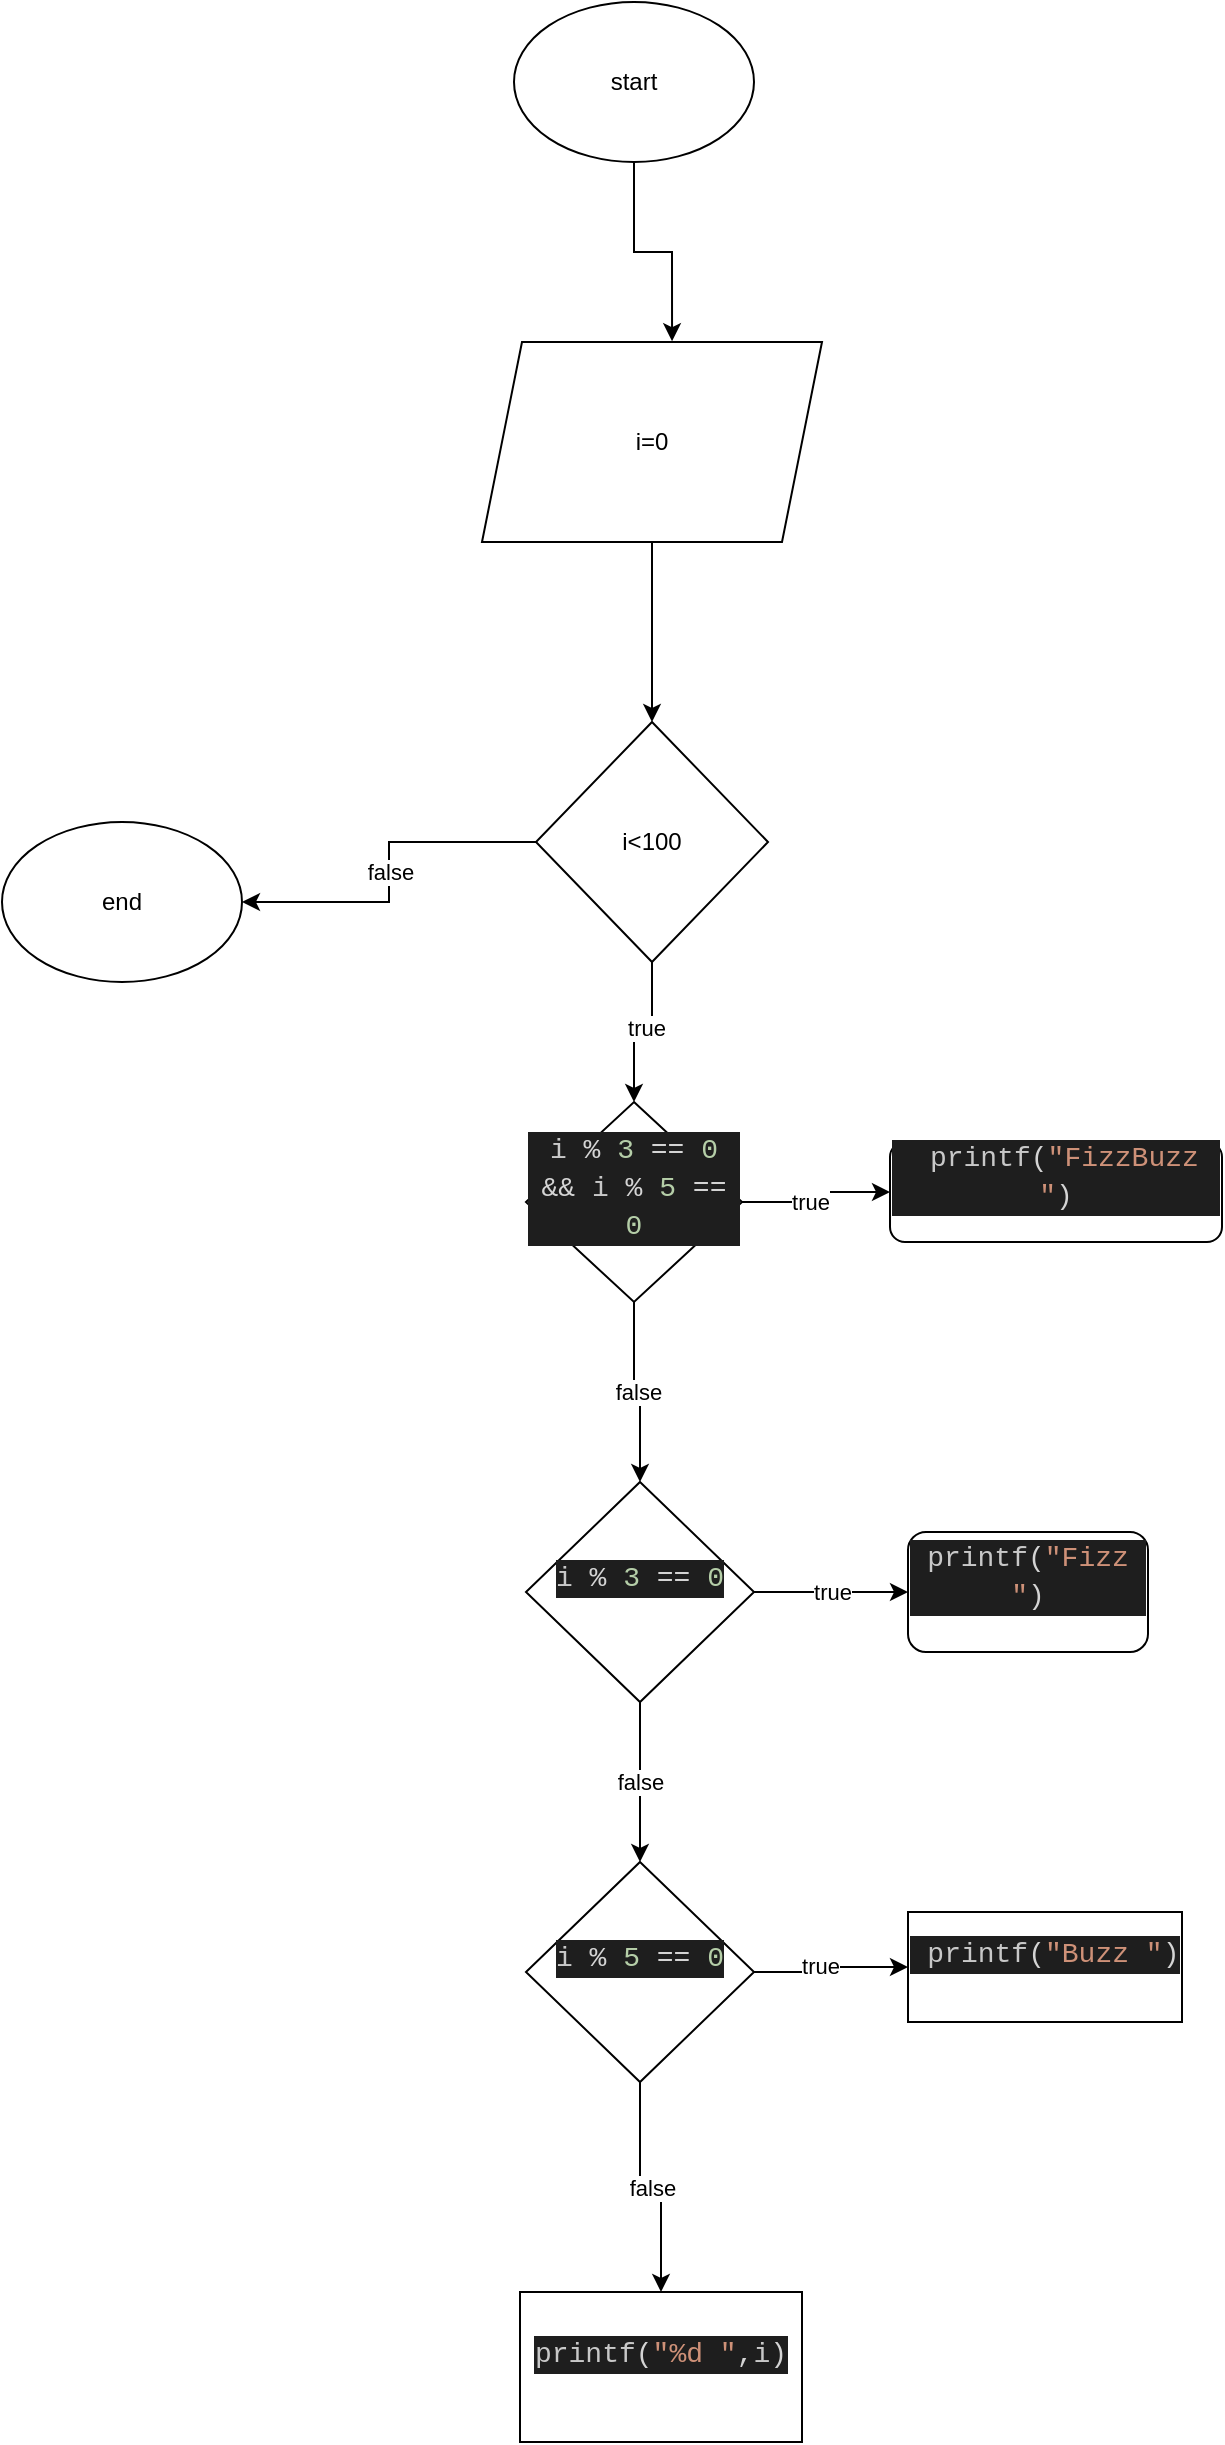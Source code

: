 <mxfile version="22.0.3" type="device">
  <diagram id="C5RBs43oDa-KdzZeNtuy" name="Page-1">
    <mxGraphModel dx="940" dy="585" grid="1" gridSize="10" guides="1" tooltips="1" connect="1" arrows="1" fold="1" page="1" pageScale="1" pageWidth="827" pageHeight="1169" background="none" math="0" shadow="0">
      <root>
        <mxCell id="WIyWlLk6GJQsqaUBKTNV-0" />
        <mxCell id="WIyWlLk6GJQsqaUBKTNV-1" parent="WIyWlLk6GJQsqaUBKTNV-0" />
        <mxCell id="Nq7lO0fbSXi0XoDzDt2M-0" value="start" style="ellipse;whiteSpace=wrap;html=1;" vertex="1" parent="WIyWlLk6GJQsqaUBKTNV-1">
          <mxGeometry x="386" y="190" width="120" height="80" as="geometry" />
        </mxCell>
        <mxCell id="Nq7lO0fbSXi0XoDzDt2M-4" style="edgeStyle=orthogonalEdgeStyle;rounded=0;orthogonalLoop=1;jettySize=auto;html=1;entryX=0.5;entryY=0;entryDx=0;entryDy=0;" edge="1" parent="WIyWlLk6GJQsqaUBKTNV-1" source="Nq7lO0fbSXi0XoDzDt2M-1" target="Nq7lO0fbSXi0XoDzDt2M-3">
          <mxGeometry relative="1" as="geometry" />
        </mxCell>
        <mxCell id="Nq7lO0fbSXi0XoDzDt2M-1" value="i=0" style="shape=parallelogram;perimeter=parallelogramPerimeter;whiteSpace=wrap;html=1;fixedSize=1;" vertex="1" parent="WIyWlLk6GJQsqaUBKTNV-1">
          <mxGeometry x="370" y="360" width="170" height="100" as="geometry" />
        </mxCell>
        <mxCell id="Nq7lO0fbSXi0XoDzDt2M-2" style="edgeStyle=orthogonalEdgeStyle;rounded=0;orthogonalLoop=1;jettySize=auto;html=1;entryX=0.559;entryY=-0.004;entryDx=0;entryDy=0;entryPerimeter=0;" edge="1" parent="WIyWlLk6GJQsqaUBKTNV-1" source="Nq7lO0fbSXi0XoDzDt2M-0" target="Nq7lO0fbSXi0XoDzDt2M-1">
          <mxGeometry relative="1" as="geometry" />
        </mxCell>
        <mxCell id="Nq7lO0fbSXi0XoDzDt2M-8" value="false" style="edgeStyle=orthogonalEdgeStyle;rounded=0;orthogonalLoop=1;jettySize=auto;html=1;entryX=1;entryY=0.5;entryDx=0;entryDy=0;" edge="1" parent="WIyWlLk6GJQsqaUBKTNV-1" source="Nq7lO0fbSXi0XoDzDt2M-3" target="Nq7lO0fbSXi0XoDzDt2M-7">
          <mxGeometry relative="1" as="geometry" />
        </mxCell>
        <mxCell id="Nq7lO0fbSXi0XoDzDt2M-11" style="edgeStyle=orthogonalEdgeStyle;rounded=0;orthogonalLoop=1;jettySize=auto;html=1;entryX=0.5;entryY=0;entryDx=0;entryDy=0;" edge="1" parent="WIyWlLk6GJQsqaUBKTNV-1" source="Nq7lO0fbSXi0XoDzDt2M-3" target="Nq7lO0fbSXi0XoDzDt2M-9">
          <mxGeometry relative="1" as="geometry" />
        </mxCell>
        <mxCell id="Nq7lO0fbSXi0XoDzDt2M-17" value="true" style="edgeLabel;html=1;align=center;verticalAlign=middle;resizable=0;points=[];" vertex="1" connectable="0" parent="Nq7lO0fbSXi0XoDzDt2M-11">
          <mxGeometry x="-0.026" y="-2" relative="1" as="geometry">
            <mxPoint as="offset" />
          </mxGeometry>
        </mxCell>
        <mxCell id="Nq7lO0fbSXi0XoDzDt2M-3" value="i&amp;lt;100" style="rhombus;whiteSpace=wrap;html=1;" vertex="1" parent="WIyWlLk6GJQsqaUBKTNV-1">
          <mxGeometry x="397" y="550" width="116" height="120" as="geometry" />
        </mxCell>
        <mxCell id="Nq7lO0fbSXi0XoDzDt2M-7" value="end" style="ellipse;whiteSpace=wrap;html=1;" vertex="1" parent="WIyWlLk6GJQsqaUBKTNV-1">
          <mxGeometry x="130" y="600" width="120" height="80" as="geometry" />
        </mxCell>
        <mxCell id="Nq7lO0fbSXi0XoDzDt2M-13" value="false" style="edgeStyle=orthogonalEdgeStyle;rounded=0;orthogonalLoop=1;jettySize=auto;html=1;" edge="1" parent="WIyWlLk6GJQsqaUBKTNV-1" source="Nq7lO0fbSXi0XoDzDt2M-9" target="Nq7lO0fbSXi0XoDzDt2M-12">
          <mxGeometry relative="1" as="geometry" />
        </mxCell>
        <mxCell id="Nq7lO0fbSXi0XoDzDt2M-24" value="" style="edgeStyle=orthogonalEdgeStyle;rounded=0;orthogonalLoop=1;jettySize=auto;html=1;" edge="1" parent="WIyWlLk6GJQsqaUBKTNV-1" source="Nq7lO0fbSXi0XoDzDt2M-9" target="Nq7lO0fbSXi0XoDzDt2M-23">
          <mxGeometry relative="1" as="geometry" />
        </mxCell>
        <mxCell id="Nq7lO0fbSXi0XoDzDt2M-29" value="true" style="edgeLabel;html=1;align=center;verticalAlign=middle;resizable=0;points=[];" vertex="1" connectable="0" parent="Nq7lO0fbSXi0XoDzDt2M-24">
          <mxGeometry x="-0.147" relative="1" as="geometry">
            <mxPoint as="offset" />
          </mxGeometry>
        </mxCell>
        <mxCell id="Nq7lO0fbSXi0XoDzDt2M-9" value="&#xa;&lt;div style=&quot;color: rgb(212, 212, 212); background-color: rgb(30, 30, 30); font-family: Consolas, &amp;quot;Courier New&amp;quot;, monospace; font-weight: normal; font-size: 14px; line-height: 19px;&quot;&gt;&lt;div&gt;&lt;span style=&quot;color: #c8c8c8;&quot;&gt;i&lt;/span&gt;&lt;span style=&quot;color: #d4d4d4;&quot;&gt; % &lt;/span&gt;&lt;span style=&quot;color: #b5cea8;&quot;&gt;3&lt;/span&gt;&lt;span style=&quot;color: #d4d4d4;&quot;&gt; == &lt;/span&gt;&lt;span style=&quot;color: #b5cea8;&quot;&gt;0&lt;/span&gt;&lt;span style=&quot;color: #d4d4d4;&quot;&gt; &amp;amp;&amp;amp; &lt;/span&gt;&lt;span style=&quot;color: #c8c8c8;&quot;&gt;i&lt;/span&gt;&lt;span style=&quot;color: #d4d4d4;&quot;&gt; % &lt;/span&gt;&lt;span style=&quot;color: #b5cea8;&quot;&gt;5&lt;/span&gt;&lt;span style=&quot;color: #d4d4d4;&quot;&gt; == &lt;/span&gt;&lt;span style=&quot;color: #b5cea8;&quot;&gt;0&lt;/span&gt;&lt;/div&gt;&lt;/div&gt;&#xa;&#xa;" style="rhombus;whiteSpace=wrap;html=1;" vertex="1" parent="WIyWlLk6GJQsqaUBKTNV-1">
          <mxGeometry x="392" y="740" width="108" height="100" as="geometry" />
        </mxCell>
        <mxCell id="Nq7lO0fbSXi0XoDzDt2M-15" value="false" style="edgeStyle=orthogonalEdgeStyle;rounded=0;orthogonalLoop=1;jettySize=auto;html=1;" edge="1" parent="WIyWlLk6GJQsqaUBKTNV-1" source="Nq7lO0fbSXi0XoDzDt2M-12" target="Nq7lO0fbSXi0XoDzDt2M-14">
          <mxGeometry relative="1" as="geometry" />
        </mxCell>
        <mxCell id="Nq7lO0fbSXi0XoDzDt2M-22" value="true" style="edgeStyle=orthogonalEdgeStyle;rounded=0;orthogonalLoop=1;jettySize=auto;html=1;" edge="1" parent="WIyWlLk6GJQsqaUBKTNV-1" source="Nq7lO0fbSXi0XoDzDt2M-12" target="Nq7lO0fbSXi0XoDzDt2M-21">
          <mxGeometry relative="1" as="geometry" />
        </mxCell>
        <mxCell id="Nq7lO0fbSXi0XoDzDt2M-12" value="&#xa;&lt;div style=&quot;color: rgb(212, 212, 212); background-color: rgb(30, 30, 30); font-family: Consolas, &amp;quot;Courier New&amp;quot;, monospace; font-weight: normal; font-size: 14px; line-height: 19px;&quot;&gt;&lt;div&gt;&lt;span style=&quot;color: #c8c8c8;&quot;&gt;i&lt;/span&gt;&lt;span style=&quot;color: #d4d4d4;&quot;&gt; % &lt;/span&gt;&lt;span style=&quot;color: #b5cea8;&quot;&gt;3&lt;/span&gt;&lt;span style=&quot;color: #d4d4d4;&quot;&gt; == &lt;/span&gt;&lt;span style=&quot;color: #b5cea8;&quot;&gt;0&lt;/span&gt;&lt;/div&gt;&lt;/div&gt;&#xa;&#xa;" style="rhombus;whiteSpace=wrap;html=1;" vertex="1" parent="WIyWlLk6GJQsqaUBKTNV-1">
          <mxGeometry x="392" y="930" width="114" height="110" as="geometry" />
        </mxCell>
        <mxCell id="Nq7lO0fbSXi0XoDzDt2M-26" value="" style="edgeStyle=orthogonalEdgeStyle;rounded=0;orthogonalLoop=1;jettySize=auto;html=1;" edge="1" parent="WIyWlLk6GJQsqaUBKTNV-1" source="Nq7lO0fbSXi0XoDzDt2M-14" target="Nq7lO0fbSXi0XoDzDt2M-25">
          <mxGeometry relative="1" as="geometry" />
        </mxCell>
        <mxCell id="Nq7lO0fbSXi0XoDzDt2M-30" value="true" style="edgeLabel;html=1;align=center;verticalAlign=middle;resizable=0;points=[];" vertex="1" connectable="0" parent="Nq7lO0fbSXi0XoDzDt2M-26">
          <mxGeometry x="-0.171" y="3" relative="1" as="geometry">
            <mxPoint as="offset" />
          </mxGeometry>
        </mxCell>
        <mxCell id="Nq7lO0fbSXi0XoDzDt2M-28" value="false" style="edgeStyle=orthogonalEdgeStyle;rounded=0;orthogonalLoop=1;jettySize=auto;html=1;" edge="1" parent="WIyWlLk6GJQsqaUBKTNV-1" source="Nq7lO0fbSXi0XoDzDt2M-14" target="Nq7lO0fbSXi0XoDzDt2M-27">
          <mxGeometry relative="1" as="geometry" />
        </mxCell>
        <mxCell id="Nq7lO0fbSXi0XoDzDt2M-14" value="&#xa;&lt;div style=&quot;color: rgb(212, 212, 212); background-color: rgb(30, 30, 30); font-family: Consolas, &amp;quot;Courier New&amp;quot;, monospace; font-weight: normal; font-size: 14px; line-height: 19px;&quot;&gt;&lt;div&gt;&lt;span style=&quot;color: #c8c8c8;&quot;&gt;i&lt;/span&gt;&lt;span style=&quot;color: #d4d4d4;&quot;&gt; % &lt;/span&gt;&lt;span style=&quot;color: #b5cea8;&quot;&gt;5&lt;/span&gt;&lt;span style=&quot;color: #d4d4d4;&quot;&gt; == &lt;/span&gt;&lt;span style=&quot;color: #b5cea8;&quot;&gt;0&lt;/span&gt;&lt;/div&gt;&lt;/div&gt;&#xa;&#xa;" style="rhombus;whiteSpace=wrap;html=1;" vertex="1" parent="WIyWlLk6GJQsqaUBKTNV-1">
          <mxGeometry x="392" y="1120" width="114" height="110" as="geometry" />
        </mxCell>
        <mxCell id="Nq7lO0fbSXi0XoDzDt2M-21" value="&#xa;&lt;div style=&quot;color: rgb(212, 212, 212); background-color: rgb(30, 30, 30); font-family: Consolas, &amp;quot;Courier New&amp;quot;, monospace; font-weight: normal; font-size: 14px; line-height: 19px;&quot;&gt;&lt;div&gt;&lt;span style=&quot;color: #c8c8c8;&quot;&gt;printf&lt;/span&gt;&lt;span style=&quot;color: #d4d4d4;&quot;&gt;(&lt;/span&gt;&lt;span style=&quot;color: #ce9178;&quot;&gt;&quot;Fizz &quot;&lt;/span&gt;&lt;span style=&quot;color: #d4d4d4;&quot;&gt;)&lt;/span&gt;&lt;/div&gt;&lt;/div&gt;&#xa;&#xa;" style="rounded=1;whiteSpace=wrap;html=1;" vertex="1" parent="WIyWlLk6GJQsqaUBKTNV-1">
          <mxGeometry x="583" y="955" width="120" height="60" as="geometry" />
        </mxCell>
        <mxCell id="Nq7lO0fbSXi0XoDzDt2M-23" value="&#xa;&lt;div style=&quot;color: rgb(212, 212, 212); background-color: rgb(30, 30, 30); font-family: Consolas, &amp;quot;Courier New&amp;quot;, monospace; font-weight: normal; font-size: 14px; line-height: 19px;&quot;&gt;&lt;div&gt;&lt;span style=&quot;color: #d4d4d4;&quot;&gt;&amp;nbsp;&lt;/span&gt;&lt;span style=&quot;color: #c8c8c8;&quot;&gt;printf&lt;/span&gt;&lt;span style=&quot;color: #d4d4d4;&quot;&gt;(&lt;/span&gt;&lt;span style=&quot;color: #ce9178;&quot;&gt;&quot;FizzBuzz &quot;&lt;/span&gt;&lt;span style=&quot;color: #d4d4d4;&quot;&gt;)&lt;/span&gt;&lt;/div&gt;&lt;/div&gt;&#xa;&#xa;" style="rounded=1;whiteSpace=wrap;html=1;" vertex="1" parent="WIyWlLk6GJQsqaUBKTNV-1">
          <mxGeometry x="574" y="760" width="166" height="50" as="geometry" />
        </mxCell>
        <mxCell id="Nq7lO0fbSXi0XoDzDt2M-25" value="&#xa;&lt;div style=&quot;color: rgb(212, 212, 212); background-color: rgb(30, 30, 30); font-family: Consolas, &amp;quot;Courier New&amp;quot;, monospace; font-weight: normal; font-size: 14px; line-height: 19px;&quot;&gt;&lt;div&gt;&lt;span style=&quot;color: #d4d4d4;&quot;&gt;&amp;nbsp;&lt;/span&gt;&lt;span style=&quot;color: #c8c8c8;&quot;&gt;printf&lt;/span&gt;&lt;span style=&quot;color: #d4d4d4;&quot;&gt;(&lt;/span&gt;&lt;span style=&quot;color: #ce9178;&quot;&gt;&quot;Buzz &quot;&lt;/span&gt;&lt;span style=&quot;color: #d4d4d4;&quot;&gt;)&lt;/span&gt;&lt;/div&gt;&lt;/div&gt;&#xa;&#xa;" style="whiteSpace=wrap;html=1;" vertex="1" parent="WIyWlLk6GJQsqaUBKTNV-1">
          <mxGeometry x="583" y="1145" width="137" height="55" as="geometry" />
        </mxCell>
        <mxCell id="Nq7lO0fbSXi0XoDzDt2M-27" value="&#xa;&lt;div style=&quot;color: rgb(212, 212, 212); background-color: rgb(30, 30, 30); font-family: Consolas, &amp;quot;Courier New&amp;quot;, monospace; font-weight: normal; font-size: 14px; line-height: 19px;&quot;&gt;&lt;div&gt;&lt;span style=&quot;color: #c8c8c8;&quot;&gt;printf&lt;/span&gt;&lt;span style=&quot;color: #d4d4d4;&quot;&gt;(&lt;/span&gt;&lt;span style=&quot;color: #ce9178;&quot;&gt;&quot;%d &quot;&lt;/span&gt;&lt;span style=&quot;color: #d4d4d4;&quot;&gt;,&lt;/span&gt;&lt;span style=&quot;color: #c8c8c8;&quot;&gt;i&lt;/span&gt;&lt;span style=&quot;color: #d4d4d4;&quot;&gt;)&lt;/span&gt;&lt;/div&gt;&lt;/div&gt;&#xa;&#xa;" style="whiteSpace=wrap;html=1;" vertex="1" parent="WIyWlLk6GJQsqaUBKTNV-1">
          <mxGeometry x="389" y="1335" width="141" height="75" as="geometry" />
        </mxCell>
      </root>
    </mxGraphModel>
  </diagram>
</mxfile>

